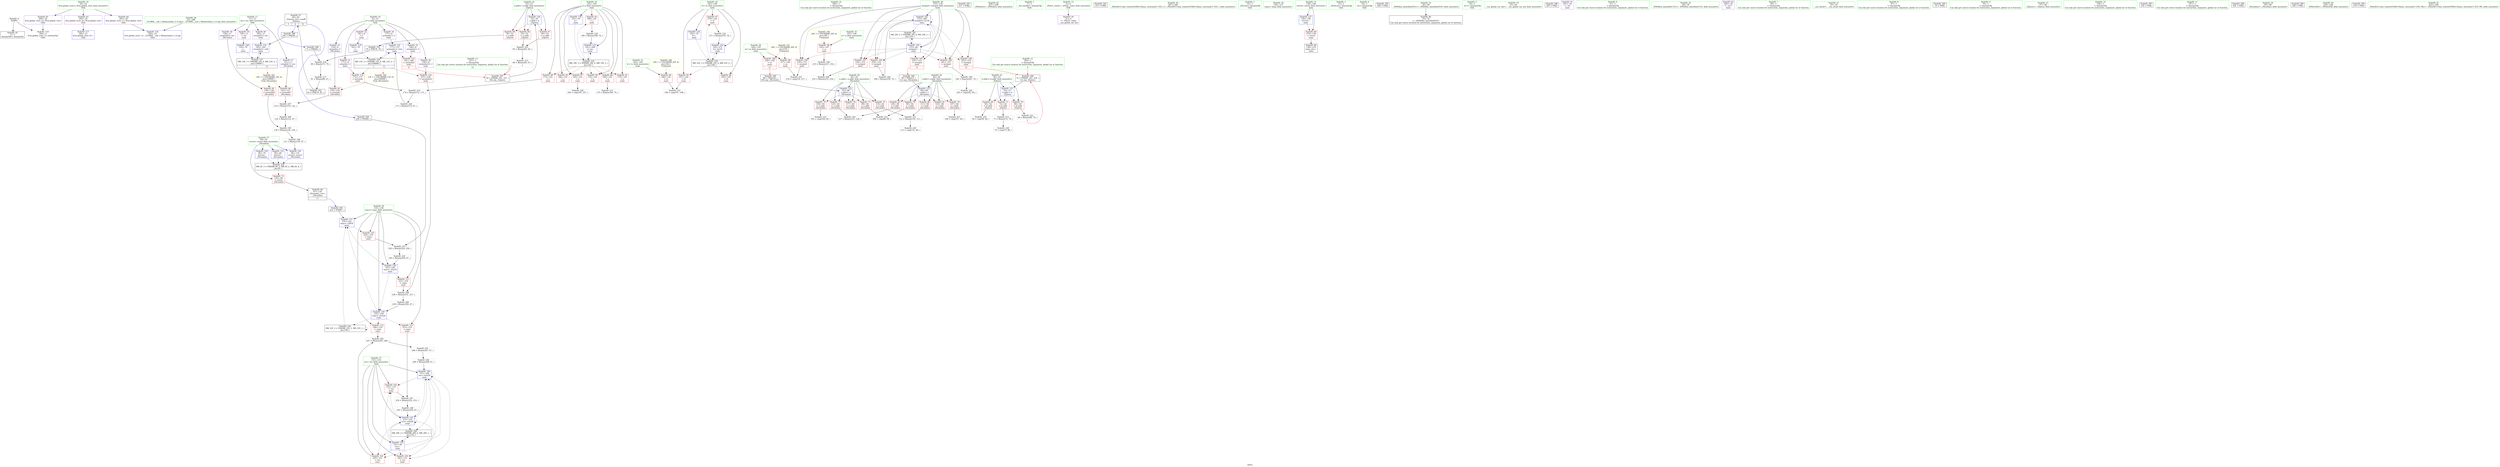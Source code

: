 digraph "SVFG" {
	label="SVFG";

	Node0x55e1f887ba70 [shape=record,color=grey,label="{NodeID: 0\nNullPtr}"];
	Node0x55e1f887ba70 -> Node0x55e1f88984b0[style=solid];
	Node0x55e1f887ba70 -> Node0x55e1f889e230[style=solid];
	Node0x55e1f88b4f80 [shape=record,color=yellow,style=double,label="{NodeID: 263\n14V_1 = ENCHI(MR_14V_0)\npts\{130000 \}\nFun[_Z4combxx]}"];
	Node0x55e1f88b4f80 -> Node0x55e1f889b540[style=dashed];
	Node0x55e1f88b4f80 -> Node0x55e1f889b610[style=dashed];
	Node0x55e1f8898820 [shape=record,color=red,label="{NodeID: 97\n270\<--145\n\<--tt\nmain\n}"];
	Node0x55e1f8898820 -> Node0x55e1f88a5340[style=solid];
	Node0x55e1f8896e00 [shape=record,color=green,label="{NodeID: 14\n266\<--1\n\<--dummyObj\nCan only get source location for instruction, argument, global var or function.}"];
	Node0x55e1f889c970 [shape=record,color=grey,label="{NodeID: 194\n233 = Binary(227, 232, )\n}"];
	Node0x55e1f889c970 -> Node0x55e1f88a4d40[style=solid];
	Node0x55e1f8899380 [shape=record,color=red,label="{NodeID: 111\n231\<--155\n\<--ways\nmain\n}"];
	Node0x55e1f8899380 -> Node0x55e1f88a5040[style=solid];
	Node0x55e1f88976e0 [shape=record,color=green,label="{NodeID: 28\n92\<--93\nn.addr\<--n.addr_field_insensitive\n_Z4combxx\n}"];
	Node0x55e1f88976e0 -> Node0x55e1f889ac50[style=solid];
	Node0x55e1f88976e0 -> Node0x55e1f889ad20[style=solid];
	Node0x55e1f88976e0 -> Node0x55e1f889adf0[style=solid];
	Node0x55e1f88976e0 -> Node0x55e1f889aec0[style=solid];
	Node0x55e1f88976e0 -> Node0x55e1f889af90[style=solid];
	Node0x55e1f88976e0 -> Node0x55e1f889e4d0[style=solid];
	Node0x55e1f88c1390 [shape=record,color=black,label="{NodeID: 291\n211 = PHI()\n}"];
	Node0x55e1f88a5040 [shape=record,color=grey,label="{NodeID: 208\n238 = Binary(231, 237, )\n}"];
	Node0x55e1f88a5040 -> Node0x55e1f88a51c0[style=solid];
	Node0x55e1f889e740 [shape=record,color=blue,label="{NodeID: 125\n90\<--60\nretval\<--\n_Z4combxx\n}"];
	Node0x55e1f889e740 -> Node0x55e1f88af1c0[style=dashed];
	Node0x55e1f8898240 [shape=record,color=green,label="{NodeID: 42\n207\<--208\n_ZNSolsEx\<--_ZNSolsEx_field_insensitive\n}"];
	Node0x55e1f88a6540 [shape=record,color=grey,label="{NodeID: 222\n69 = Binary(68, 70, )\n|{<s0>3}}"];
	Node0x55e1f88a6540:s0 -> Node0x55e1f88c1db0[style=solid,color=red];
	Node0x55e1f889f2a0 [shape=record,color=blue,label="{NodeID: 139\n155\<--239\nways\<--rem24\nmain\n}"];
	Node0x55e1f889f2a0 -> Node0x55e1f8899450[style=dashed];
	Node0x55e1f889f2a0 -> Node0x55e1f8899520[style=dashed];
	Node0x55e1f889f2a0 -> Node0x55e1f889f100[style=dashed];
	Node0x55e1f889f2a0 -> Node0x55e1f88b19c0[style=dashed];
	Node0x55e1f8899df0 [shape=record,color=purple,label="{NodeID: 56\n236\<--8\narrayidx22\<--f\nmain\n}"];
	Node0x55e1f8899df0 -> Node0x55e1f889df60[style=solid];
	Node0x55e1f88afbc0 [shape=record,color=black,label="{NodeID: 236\nMR_12V_3 = PHI(MR_12V_4, MR_12V_2, )\npts\{100000 \}\n|{|<s3>11}}"];
	Node0x55e1f88afbc0 -> Node0x55e1f88995f0[style=dashed];
	Node0x55e1f88afbc0 -> Node0x55e1f889df60[style=dashed];
	Node0x55e1f88afbc0 -> Node0x55e1f889ec20[style=dashed];
	Node0x55e1f88afbc0:s3 -> Node0x55e1f88b4ea0[style=dashed,color=red];
	Node0x55e1f889a9e0 [shape=record,color=red,label="{NodeID: 70\n68\<--54\n\<--b.addr\n_Z2pwxx\n}"];
	Node0x55e1f889a9e0 -> Node0x55e1f88a6540[style=solid];
	Node0x55e1f88b3b80 [shape=record,color=yellow,style=double,label="{NodeID: 250\n24V_1 = ENCHI(MR_24V_0)\npts\{148 \}\nFun[main]}"];
	Node0x55e1f88b3b80 -> Node0x55e1f88988f0[style=dashed];
	Node0x55e1f889b540 [shape=record,color=red,label="{NodeID: 84\n122\<--121\n\<--arrayidx7\n_Z4combxx\n}"];
	Node0x55e1f889b540 -> Node0x55e1f88a4ec0[style=solid];
	Node0x55e1f887b940 [shape=record,color=green,label="{NodeID: 1\n7\<--1\n__dso_handle\<--dummyObj\nGlob }"];
	Node0x55e1f88988f0 [shape=record,color=red,label="{NodeID: 98\n232\<--147\n\<--n\nmain\n}"];
	Node0x55e1f88988f0 -> Node0x55e1f889c970[style=solid];
	Node0x55e1f8896e90 [shape=record,color=green,label="{NodeID: 15\n4\<--6\n_ZStL8__ioinit\<--_ZStL8__ioinit_field_insensitive\nGlob }"];
	Node0x55e1f8896e90 -> Node0x55e1f8899910[style=solid];
	Node0x55e1f889caf0 [shape=record,color=grey,label="{NodeID: 195\n130 = Binary(124, 129, )\n}"];
	Node0x55e1f889caf0 -> Node0x55e1f889cc70[style=solid];
	Node0x55e1f8899450 [shape=record,color=red,label="{NodeID: 112\n246\<--155\n\<--ways\nmain\n}"];
	Node0x55e1f8899450 -> Node0x55e1f88a4bc0[style=solid];
	Node0x55e1f88977b0 [shape=record,color=green,label="{NodeID: 29\n94\<--95\nr.addr\<--r.addr_field_insensitive\n_Z4combxx\n}"];
	Node0x55e1f88977b0 -> Node0x55e1f889b060[style=solid];
	Node0x55e1f88977b0 -> Node0x55e1f889b130[style=solid];
	Node0x55e1f88977b0 -> Node0x55e1f889b200[style=solid];
	Node0x55e1f88977b0 -> Node0x55e1f889b2d0[style=solid];
	Node0x55e1f88977b0 -> Node0x55e1f889b3a0[style=solid];
	Node0x55e1f88977b0 -> Node0x55e1f889e5a0[style=solid];
	Node0x55e1f88c14c0 [shape=record,color=black,label="{NodeID: 292\n212 = PHI()\n}"];
	Node0x55e1f88a51c0 [shape=record,color=grey,label="{NodeID: 209\n239 = Binary(238, 67, )\n}"];
	Node0x55e1f88a51c0 -> Node0x55e1f889f2a0[style=solid];
	Node0x55e1f889e810 [shape=record,color=blue,label="{NodeID: 126\n90\<--131\nretval\<--rem11\n_Z4combxx\n}"];
	Node0x55e1f889e810 -> Node0x55e1f88af1c0[style=dashed];
	Node0x55e1f8898310 [shape=record,color=green,label="{NodeID: 43\n267\<--268\n_ZStlsISt11char_traitsIcEERSt13basic_ostreamIcT_ES5_c\<--_ZStlsISt11char_traitsIcEERSt13basic_ostreamIcT_ES5_c_field_insensitive\n}"];
	Node0x55e1f88a66c0 [shape=record,color=grey,label="{NodeID: 223\n65 = Binary(63, 64, )\n}"];
	Node0x55e1f88a66c0 -> Node0x55e1f88a57c0[style=solid];
	Node0x55e1f889f370 [shape=record,color=blue,label="{NodeID: 140\n151\<--249\nres\<--rem26\nmain\n}"];
	Node0x55e1f889f370 -> Node0x55e1f8898b60[style=dashed];
	Node0x55e1f889f370 -> Node0x55e1f8898c30[style=dashed];
	Node0x55e1f889f370 -> Node0x55e1f8898d00[style=dashed];
	Node0x55e1f889f370 -> Node0x55e1f889f370[style=dashed];
	Node0x55e1f889f370 -> Node0x55e1f889f440[style=dashed];
	Node0x55e1f889f370 -> Node0x55e1f88b0fc0[style=dashed];
	Node0x55e1f8899ec0 [shape=record,color=purple,label="{NodeID: 57\n121\<--11\narrayidx7\<--inv\n_Z4combxx\n}"];
	Node0x55e1f8899ec0 -> Node0x55e1f889b540[style=solid];
	Node0x55e1f88b00c0 [shape=record,color=black,label="{NodeID: 237\nMR_14V_3 = PHI(MR_14V_4, MR_14V_2, )\npts\{130000 \}\n|{|<s1>11}}"];
	Node0x55e1f88b00c0 -> Node0x55e1f889ecf0[style=dashed];
	Node0x55e1f88b00c0:s1 -> Node0x55e1f88b4f80[style=dashed,color=red];
	Node0x55e1f889aab0 [shape=record,color=red,label="{NodeID: 71\n72\<--54\n\<--b.addr\n_Z2pwxx\n}"];
	Node0x55e1f889aab0 -> Node0x55e1f88a5640[style=solid];
	Node0x55e1f88b3c60 [shape=record,color=yellow,style=double,label="{NodeID: 251\n26V_1 = ENCHI(MR_26V_0)\npts\{150 \}\nFun[main]}"];
	Node0x55e1f88b3c60 -> Node0x55e1f88989c0[style=dashed];
	Node0x55e1f88b3c60 -> Node0x55e1f8898a90[style=dashed];
	Node0x55e1f889b610 [shape=record,color=red,label="{NodeID: 85\n129\<--128\n\<--arrayidx9\n_Z4combxx\n}"];
	Node0x55e1f889b610 -> Node0x55e1f889caf0[style=solid];
	Node0x55e1f887be20 [shape=record,color=green,label="{NodeID: 2\n14\<--1\n_ZSt3cin\<--dummyObj\nGlob }"];
	Node0x55e1f88989c0 [shape=record,color=red,label="{NodeID: 99\n217\<--149\n\<--m\nmain\n}"];
	Node0x55e1f88989c0 -> Node0x55e1f88a69c0[style=solid];
	Node0x55e1f8896f20 [shape=record,color=green,label="{NodeID: 16\n8\<--10\nf\<--f_field_insensitive\nGlob }"];
	Node0x55e1f8896f20 -> Node0x55e1f88999e0[style=solid];
	Node0x55e1f8896f20 -> Node0x55e1f8899ab0[style=solid];
	Node0x55e1f8896f20 -> Node0x55e1f8899b80[style=solid];
	Node0x55e1f8896f20 -> Node0x55e1f8899c50[style=solid];
	Node0x55e1f8896f20 -> Node0x55e1f8899d20[style=solid];
	Node0x55e1f8896f20 -> Node0x55e1f8899df0[style=solid];
	Node0x55e1f889cc70 [shape=record,color=grey,label="{NodeID: 196\n131 = Binary(130, 67, )\n}"];
	Node0x55e1f889cc70 -> Node0x55e1f889e810[style=solid];
	Node0x55e1f8899520 [shape=record,color=red,label="{NodeID: 113\n253\<--155\n\<--ways\nmain\n}"];
	Node0x55e1f8899520 -> Node0x55e1f889cdf0[style=solid];
	Node0x55e1f8897880 [shape=record,color=green,label="{NodeID: 30\n136\<--137\nmain\<--main_field_insensitive\n}"];
	Node0x55e1f88c1590 [shape=record,color=black,label="{NodeID: 293\n222 = PHI(87, )\n}"];
	Node0x55e1f88c1590 -> Node0x55e1f889f100[style=solid];
	Node0x55e1f88a5340 [shape=record,color=grey,label="{NodeID: 210\n271 = Binary(270, 70, )\n}"];
	Node0x55e1f88a5340 -> Node0x55e1f889f5e0[style=solid];
	Node0x55e1f889e8e0 [shape=record,color=blue,label="{NodeID: 127\n139\<--158\nretval\<--\nmain\n}"];
	Node0x55e1f889e8e0 -> Node0x55e1f889b6e0[style=dashed];
	Node0x55e1f88983e0 [shape=record,color=green,label="{NodeID: 44\n22\<--288\n_GLOBAL__sub_I_Mahmoudian_2_0.cpp\<--_GLOBAL__sub_I_Mahmoudian_2_0.cpp_field_insensitive\n}"];
	Node0x55e1f88983e0 -> Node0x55e1f889e130[style=solid];
	Node0x55e1f88a6840 [shape=record,color=grey,label="{NodeID: 224\n243 = cmp(242, 60, )\n}"];
	Node0x55e1f889f440 [shape=record,color=blue,label="{NodeID: 141\n151\<--255\nres\<--rem28\nmain\n}"];
	Node0x55e1f889f440 -> Node0x55e1f8898b60[style=dashed];
	Node0x55e1f889f440 -> Node0x55e1f8898c30[style=dashed];
	Node0x55e1f889f440 -> Node0x55e1f8898d00[style=dashed];
	Node0x55e1f889f440 -> Node0x55e1f889f370[style=dashed];
	Node0x55e1f889f440 -> Node0x55e1f889f440[style=dashed];
	Node0x55e1f889f440 -> Node0x55e1f88b0fc0[style=dashed];
	Node0x55e1f8899f90 [shape=record,color=purple,label="{NodeID: 58\n128\<--11\narrayidx9\<--inv\n_Z4combxx\n}"];
	Node0x55e1f8899f90 -> Node0x55e1f889b610[style=solid];
	Node0x55e1f889ab80 [shape=record,color=red,label="{NodeID: 72\n134\<--90\n\<--retval\n_Z4combxx\n}"];
	Node0x55e1f889ab80 -> Node0x55e1f8899770[style=solid];
	Node0x55e1f889b6e0 [shape=record,color=red,label="{NodeID: 86\n274\<--139\n\<--retval\nmain\n}"];
	Node0x55e1f889b6e0 -> Node0x55e1f8899840[style=solid];
	Node0x55e1f888e430 [shape=record,color=green,label="{NodeID: 3\n15\<--1\n_ZSt4cout\<--dummyObj\nGlob }"];
	Node0x55e1f8898a90 [shape=record,color=red,label="{NodeID: 100\n220\<--149\n\<--m\nmain\n|{<s0>11}}"];
	Node0x55e1f8898a90:s0 -> Node0x55e1f88c2070[style=solid,color=red];
	Node0x55e1f8896fb0 [shape=record,color=green,label="{NodeID: 17\n11\<--13\ninv\<--inv_field_insensitive\nGlob }"];
	Node0x55e1f8896fb0 -> Node0x55e1f8899ec0[style=solid];
	Node0x55e1f8896fb0 -> Node0x55e1f8899f90[style=solid];
	Node0x55e1f8896fb0 -> Node0x55e1f889a060[style=solid];
	Node0x55e1f8896fb0 -> Node0x55e1f889a130[style=solid];
	Node0x55e1f889cdf0 [shape=record,color=grey,label="{NodeID: 197\n254 = Binary(252, 253, )\n}"];
	Node0x55e1f889cdf0 -> Node0x55e1f88a4140[style=solid];
	Node0x55e1f88995f0 [shape=record,color=red,label="{NodeID: 114\n172\<--171\n\<--arrayidx\nmain\n}"];
	Node0x55e1f88995f0 -> Node0x55e1f88a60c0[style=solid];
	Node0x55e1f8897950 [shape=record,color=green,label="{NodeID: 31\n139\<--140\nretval\<--retval_field_insensitive\nmain\n}"];
	Node0x55e1f8897950 -> Node0x55e1f889b6e0[style=solid];
	Node0x55e1f8897950 -> Node0x55e1f889e8e0[style=solid];
	Node0x55e1f88c1790 [shape=record,color=black,label="{NodeID: 294\n226 = PHI(49, )\n}"];
	Node0x55e1f88c1790 -> Node0x55e1f88a5ac0[style=solid];
	Node0x55e1f88a54c0 [shape=record,color=grey,label="{NodeID: 211\n170 = Binary(169, 70, )\n}"];
	Node0x55e1f889e9b0 [shape=record,color=blue,label="{NodeID: 128\n159\<--70\n\<--\nmain\n}"];
	Node0x55e1f889e9b0 -> Node0x55e1f88b00c0[style=dashed];
	Node0x55e1f88984b0 [shape=record,color=black,label="{NodeID: 45\n2\<--3\ndummyVal\<--dummyVal\n}"];
	Node0x55e1f88a69c0 [shape=record,color=grey,label="{NodeID: 225\n218 = cmp(216, 217, )\n}"];
	Node0x55e1f889f510 [shape=record,color=blue,label="{NodeID: 142\n153\<--260\nmerged\<--inc30\nmain\n}"];
	Node0x55e1f889f510 -> Node0x55e1f8898dd0[style=dashed];
	Node0x55e1f889f510 -> Node0x55e1f8898ea0[style=dashed];
	Node0x55e1f889f510 -> Node0x55e1f8898f70[style=dashed];
	Node0x55e1f889f510 -> Node0x55e1f8899040[style=dashed];
	Node0x55e1f889f510 -> Node0x55e1f8899110[style=dashed];
	Node0x55e1f889f510 -> Node0x55e1f88991e0[style=dashed];
	Node0x55e1f889f510 -> Node0x55e1f889f510[style=dashed];
	Node0x55e1f889f510 -> Node0x55e1f88b14c0[style=dashed];
	Node0x55e1f889a060 [shape=record,color=purple,label="{NodeID: 59\n159\<--11\n\<--inv\nmain\n}"];
	Node0x55e1f889a060 -> Node0x55e1f889e9b0[style=solid];
	Node0x55e1f88b0ac0 [shape=record,color=black,label="{NodeID: 239\nMR_22V_3 = PHI(MR_22V_4, MR_22V_2, )\npts\{146 \}\n}"];
	Node0x55e1f88b0ac0 -> Node0x55e1f889be30[style=dashed];
	Node0x55e1f88b0ac0 -> Node0x55e1f8898750[style=dashed];
	Node0x55e1f88b0ac0 -> Node0x55e1f8898820[style=dashed];
	Node0x55e1f88b0ac0 -> Node0x55e1f889f5e0[style=dashed];
	Node0x55e1f889ac50 [shape=record,color=red,label="{NodeID: 73\n98\<--92\n\<--n.addr\n_Z4combxx\n}"];
	Node0x55e1f889ac50 -> Node0x55e1f88a7440[style=solid];
	Node0x55e1f889b7b0 [shape=record,color=red,label="{NodeID: 87\n165\<--141\n\<--j\nmain\n}"];
	Node0x55e1f889b7b0 -> Node0x55e1f88a6b40[style=solid];
	Node0x55e1f888e4c0 [shape=record,color=green,label="{NodeID: 4\n16\<--1\n.str\<--dummyObj\nGlob }"];
	Node0x55e1f8898b60 [shape=record,color=red,label="{NodeID: 101\n245\<--151\n\<--res\nmain\n}"];
	Node0x55e1f8898b60 -> Node0x55e1f88a4bc0[style=solid];
	Node0x55e1f8897040 [shape=record,color=green,label="{NodeID: 18\n20\<--24\nllvm.global_ctors\<--llvm.global_ctors_field_insensitive\nGlob }"];
	Node0x55e1f8897040 -> Node0x55e1f889a3a0[style=solid];
	Node0x55e1f8897040 -> Node0x55e1f889a4a0[style=solid];
	Node0x55e1f8897040 -> Node0x55e1f889a5a0[style=solid];
	Node0x55e1f88a4140 [shape=record,color=grey,label="{NodeID: 198\n255 = Binary(254, 67, )\n}"];
	Node0x55e1f88a4140 -> Node0x55e1f889f440[style=solid];
	Node0x55e1f88996c0 [shape=record,color=red,label="{NodeID: 115\n181\<--180\n\<--arrayidx2\nmain\n|{<s0>4}}"];
	Node0x55e1f88996c0:s0 -> Node0x55e1f88c1a70[style=solid,color=red];
	Node0x55e1f8897a20 [shape=record,color=green,label="{NodeID: 32\n141\<--142\nj\<--j_field_insensitive\nmain\n}"];
	Node0x55e1f8897a20 -> Node0x55e1f889b7b0[style=solid];
	Node0x55e1f8897a20 -> Node0x55e1f889b880[style=solid];
	Node0x55e1f8897a20 -> Node0x55e1f889b950[style=solid];
	Node0x55e1f8897a20 -> Node0x55e1f889ba20[style=solid];
	Node0x55e1f8897a20 -> Node0x55e1f889baf0[style=solid];
	Node0x55e1f8897a20 -> Node0x55e1f889bbc0[style=solid];
	Node0x55e1f8897a20 -> Node0x55e1f889bc90[style=solid];
	Node0x55e1f8897a20 -> Node0x55e1f889eb50[style=solid];
	Node0x55e1f8897a20 -> Node0x55e1f889edc0[style=solid];
	Node0x55e1f88c18d0 [shape=record,color=black,label="{NodeID: 295\n264 = PHI()\n}"];
	Node0x55e1f88a5640 [shape=record,color=grey,label="{NodeID: 212\n73 = Binary(72, 70, )\n}"];
	Node0x55e1f88a5640 -> Node0x55e1f88a6e40[style=solid];
	Node0x55e1f889ea80 [shape=record,color=blue,label="{NodeID: 129\n161\<--70\n\<--\nmain\n}"];
	Node0x55e1f889ea80 -> Node0x55e1f88afbc0[style=dashed];
	Node0x55e1f8898580 [shape=record,color=black,label="{NodeID: 46\n33\<--34\n\<--_ZNSt8ios_base4InitD1Ev\nCan only get source location for instruction, argument, global var or function.}"];
	Node0x55e1f88a6b40 [shape=record,color=grey,label="{NodeID: 226\n166 = cmp(165, 167, )\n}"];
	Node0x55e1f889f5e0 [shape=record,color=blue,label="{NodeID: 143\n145\<--271\ntt\<--inc35\nmain\n}"];
	Node0x55e1f889f5e0 -> Node0x55e1f88b0ac0[style=dashed];
	Node0x55e1f889a130 [shape=record,color=purple,label="{NodeID: 60\n185\<--11\narrayidx3\<--inv\nmain\n}"];
	Node0x55e1f889a130 -> Node0x55e1f889ecf0[style=solid];
	Node0x55e1f88b0fc0 [shape=record,color=black,label="{NodeID: 240\nMR_28V_2 = PHI(MR_28V_4, MR_28V_1, )\npts\{152 \}\n}"];
	Node0x55e1f88b0fc0 -> Node0x55e1f889ef60[style=dashed];
	Node0x55e1f889ad20 [shape=record,color=red,label="{NodeID: 74\n104\<--92\n\<--n.addr\n_Z4combxx\n}"];
	Node0x55e1f889ad20 -> Node0x55e1f88a75c0[style=solid];
	Node0x55e1f889b880 [shape=record,color=red,label="{NodeID: 88\n169\<--141\n\<--j\nmain\n}"];
	Node0x55e1f889b880 -> Node0x55e1f88a54c0[style=solid];
	Node0x55e1f8896130 [shape=record,color=green,label="{NodeID: 5\n18\<--1\n.str.1\<--dummyObj\nGlob }"];
	Node0x55e1f8898c30 [shape=record,color=red,label="{NodeID: 102\n252\<--151\n\<--res\nmain\n}"];
	Node0x55e1f8898c30 -> Node0x55e1f889cdf0[style=solid];
	Node0x55e1f88970d0 [shape=record,color=green,label="{NodeID: 19\n25\<--26\n__cxx_global_var_init\<--__cxx_global_var_init_field_insensitive\n}"];
	Node0x55e1f88a42c0 [shape=record,color=grey,label="{NodeID: 199\n242 = Binary(241, 70, )\n}"];
	Node0x55e1f88a42c0 -> Node0x55e1f88a6840[style=solid];
	Node0x55e1f889df60 [shape=record,color=red,label="{NodeID: 116\n237\<--236\n\<--arrayidx22\nmain\n}"];
	Node0x55e1f889df60 -> Node0x55e1f88a5040[style=solid];
	Node0x55e1f8897af0 [shape=record,color=green,label="{NodeID: 33\n143\<--144\ntc\<--tc_field_insensitive\nmain\n}"];
	Node0x55e1f8897af0 -> Node0x55e1f889bd60[style=solid];
	Node0x55e1f88c19a0 [shape=record,color=black,label="{NodeID: 296\n265 = PHI()\n}"];
	Node0x55e1f88a57c0 [shape=record,color=grey,label="{NodeID: 213\n66 = Binary(65, 67, )\n|{<s0>3}}"];
	Node0x55e1f88a57c0:s0 -> Node0x55e1f88c1a70[style=solid,color=red];
	Node0x55e1f889eb50 [shape=record,color=blue,label="{NodeID: 130\n141\<--70\nj\<--\nmain\n}"];
	Node0x55e1f889eb50 -> Node0x55e1f88af6c0[style=dashed];
	Node0x55e1f8898680 [shape=record,color=black,label="{NodeID: 47\n49\<--83\n_Z2pwxx_ret\<--cond6\n_Z2pwxx\n|{<s0>3|<s1>4|<s2>12}}"];
	Node0x55e1f8898680:s0 -> Node0x55e1f88c0c60[style=solid,color=blue];
	Node0x55e1f8898680:s1 -> Node0x55e1f88c0f20[style=solid,color=blue];
	Node0x55e1f8898680:s2 -> Node0x55e1f88c1790[style=solid,color=blue];
	Node0x55e1f88a6cc0 [shape=record,color=grey,label="{NodeID: 227\n108 = cmp(107, 60, )\n}"];
	Node0x55e1f889a200 [shape=record,color=purple,label="{NodeID: 61\n201\<--16\n\<--.str\nmain\n}"];
	Node0x55e1f88b14c0 [shape=record,color=black,label="{NodeID: 241\nMR_30V_2 = PHI(MR_30V_4, MR_30V_1, )\npts\{154 \}\n}"];
	Node0x55e1f88b14c0 -> Node0x55e1f889f030[style=dashed];
	Node0x55e1f889adf0 [shape=record,color=red,label="{NodeID: 75\n110\<--92\n\<--n.addr\n_Z4combxx\n}"];
	Node0x55e1f889adf0 -> Node0x55e1f88a63c0[style=solid];
	Node0x55e1f889b950 [shape=record,color=red,label="{NodeID: 89\n173\<--141\n\<--j\nmain\n}"];
	Node0x55e1f889b950 -> Node0x55e1f88a60c0[style=solid];
	Node0x55e1f88961c0 [shape=record,color=green,label="{NodeID: 6\n21\<--1\n\<--dummyObj\nCan only get source location for instruction, argument, global var or function.}"];
	Node0x55e1f8898d00 [shape=record,color=red,label="{NodeID: 103\n263\<--151\n\<--res\nmain\n}"];
	Node0x55e1f8897160 [shape=record,color=green,label="{NodeID: 20\n29\<--30\n_ZNSt8ios_base4InitC1Ev\<--_ZNSt8ios_base4InitC1Ev_field_insensitive\n}"];
	Node0x55e1f88a4440 [shape=record,color=grey,label="{NodeID: 200\n124 = Binary(123, 67, )\n}"];
	Node0x55e1f88a4440 -> Node0x55e1f889caf0[style=solid];
	Node0x55e1f889e030 [shape=record,color=blue,label="{NodeID: 117\n292\<--21\nllvm.global_ctors_0\<--\nGlob }"];
	Node0x55e1f8897bc0 [shape=record,color=green,label="{NodeID: 34\n145\<--146\ntt\<--tt_field_insensitive\nmain\n}"];
	Node0x55e1f8897bc0 -> Node0x55e1f889be30[style=solid];
	Node0x55e1f8897bc0 -> Node0x55e1f8898750[style=solid];
	Node0x55e1f8897bc0 -> Node0x55e1f8898820[style=solid];
	Node0x55e1f8897bc0 -> Node0x55e1f889ee90[style=solid];
	Node0x55e1f8897bc0 -> Node0x55e1f889f5e0[style=solid];
	Node0x55e1f88c1a70 [shape=record,color=black,label="{NodeID: 297\n50 = PHI(66, 181, 227, )\n0th arg _Z2pwxx }"];
	Node0x55e1f88c1a70 -> Node0x55e1f889e330[style=solid];
	Node0x55e1f88a5940 [shape=record,color=grey,label="{NodeID: 214\n80 = Binary(71, 79, )\n}"];
	Node0x55e1f88a5940 -> Node0x55e1f88a5dc0[style=solid];
	Node0x55e1f889ec20 [shape=record,color=blue,label="{NodeID: 131\n177\<--175\narrayidx1\<--rem\nmain\n}"];
	Node0x55e1f889ec20 -> Node0x55e1f88996c0[style=dashed];
	Node0x55e1f889ec20 -> Node0x55e1f88afbc0[style=dashed];
	Node0x55e1f8899770 [shape=record,color=black,label="{NodeID: 48\n87\<--134\n_Z4combxx_ret\<--\n_Z4combxx\n|{<s0>11}}"];
	Node0x55e1f8899770:s0 -> Node0x55e1f88c1590[style=solid,color=blue];
	Node0x55e1f88a6e40 [shape=record,color=grey,label="{NodeID: 228\n74 = cmp(73, 60, )\n}"];
	Node0x55e1f889a2d0 [shape=record,color=purple,label="{NodeID: 62\n209\<--18\n\<--.str.1\nmain\n}"];
	Node0x55e1f88b19c0 [shape=record,color=black,label="{NodeID: 242\nMR_32V_2 = PHI(MR_32V_3, MR_32V_1, )\npts\{156 \}\n}"];
	Node0x55e1f88b19c0 -> Node0x55e1f889f100[style=dashed];
	Node0x55e1f88b19c0 -> Node0x55e1f88b19c0[style=dashed];
	Node0x55e1f889aec0 [shape=record,color=red,label="{NodeID: 76\n117\<--92\n\<--n.addr\n_Z4combxx\n}"];
	Node0x55e1f889ba20 [shape=record,color=red,label="{NodeID: 90\n176\<--141\n\<--j\nmain\n}"];
	Node0x55e1f8896250 [shape=record,color=green,label="{NodeID: 7\n60\<--1\n\<--dummyObj\nCan only get source location for instruction, argument, global var or function.}"];
	Node0x55e1f8898dd0 [shape=record,color=red,label="{NodeID: 104\n216\<--153\n\<--merged\nmain\n}"];
	Node0x55e1f8898dd0 -> Node0x55e1f88a69c0[style=solid];
	Node0x55e1f88971f0 [shape=record,color=green,label="{NodeID: 21\n35\<--36\n__cxa_atexit\<--__cxa_atexit_field_insensitive\n}"];
	Node0x55e1f88c0c60 [shape=record,color=black,label="{NodeID: 284\n71 = PHI(49, )\n}"];
	Node0x55e1f88c0c60 -> Node0x55e1f88a5940[style=solid];
	Node0x55e1f88a45c0 [shape=record,color=grey,label="{NodeID: 201\n248 = Binary(247, 67, )\n}"];
	Node0x55e1f88a45c0 -> Node0x55e1f88a4740[style=solid];
	Node0x55e1f889e130 [shape=record,color=blue,label="{NodeID: 118\n293\<--22\nllvm.global_ctors_1\<--_GLOBAL__sub_I_Mahmoudian_2_0.cpp\nGlob }"];
	Node0x55e1f8897c90 [shape=record,color=green,label="{NodeID: 35\n147\<--148\nn\<--n_field_insensitive\nmain\n}"];
	Node0x55e1f8897c90 -> Node0x55e1f88988f0[style=solid];
	Node0x55e1f88c1db0 [shape=record,color=black,label="{NodeID: 298\n51 = PHI(69, 183, 225, )\n1st arg _Z2pwxx }"];
	Node0x55e1f88c1db0 -> Node0x55e1f889e400[style=solid];
	Node0x55e1f88a5ac0 [shape=record,color=grey,label="{NodeID: 215\n228 = Binary(224, 226, )\n}"];
	Node0x55e1f88a5ac0 -> Node0x55e1f88a5c40[style=solid];
	Node0x55e1f889ecf0 [shape=record,color=blue,label="{NodeID: 132\n185\<--182\narrayidx3\<--call\nmain\n}"];
	Node0x55e1f889ecf0 -> Node0x55e1f88b00c0[style=dashed];
	Node0x55e1f8899840 [shape=record,color=black,label="{NodeID: 49\n138\<--274\nmain_ret\<--\nmain\n}"];
	Node0x55e1f88a6fc0 [shape=record,color=grey,label="{NodeID: 229\n113 = cmp(112, 60, )\n}"];
	Node0x55e1f889a3a0 [shape=record,color=purple,label="{NodeID: 63\n292\<--20\nllvm.global_ctors_0\<--llvm.global_ctors\nGlob }"];
	Node0x55e1f889a3a0 -> Node0x55e1f889e030[style=solid];
	Node0x55e1f889af90 [shape=record,color=red,label="{NodeID: 77\n125\<--92\n\<--n.addr\n_Z4combxx\n}"];
	Node0x55e1f889af90 -> Node0x55e1f88a48c0[style=solid];
	Node0x55e1f889baf0 [shape=record,color=red,label="{NodeID: 91\n179\<--141\n\<--j\nmain\n}"];
	Node0x55e1f8896aa0 [shape=record,color=green,label="{NodeID: 8\n67\<--1\n\<--dummyObj\nCan only get source location for instruction, argument, global var or function.}"];
	Node0x55e1f8898ea0 [shape=record,color=red,label="{NodeID: 105\n221\<--153\n\<--merged\nmain\n|{<s0>11}}"];
	Node0x55e1f8898ea0:s0 -> Node0x55e1f88c2180[style=solid,color=red];
	Node0x55e1f8897280 [shape=record,color=green,label="{NodeID: 22\n34\<--40\n_ZNSt8ios_base4InitD1Ev\<--_ZNSt8ios_base4InitD1Ev_field_insensitive\n}"];
	Node0x55e1f8897280 -> Node0x55e1f8898580[style=solid];
	Node0x55e1f88c0e50 [shape=record,color=black,label="{NodeID: 285\n32 = PHI()\n}"];
	Node0x55e1f88a4740 [shape=record,color=grey,label="{NodeID: 202\n249 = Binary(248, 67, )\n}"];
	Node0x55e1f88a4740 -> Node0x55e1f889f370[style=solid];
	Node0x55e1f889e230 [shape=record,color=blue, style = dotted,label="{NodeID: 119\n294\<--3\nllvm.global_ctors_2\<--dummyVal\nGlob }"];
	Node0x55e1f8897d60 [shape=record,color=green,label="{NodeID: 36\n149\<--150\nm\<--m_field_insensitive\nmain\n}"];
	Node0x55e1f8897d60 -> Node0x55e1f88989c0[style=solid];
	Node0x55e1f8897d60 -> Node0x55e1f8898a90[style=solid];
	Node0x55e1f88c2070 [shape=record,color=black,label="{NodeID: 299\n88 = PHI(220, )\n0th arg _Z4combxx }"];
	Node0x55e1f88c2070 -> Node0x55e1f889e4d0[style=solid];
	Node0x55e1f88a5c40 [shape=record,color=grey,label="{NodeID: 216\n229 = Binary(228, 67, )\n}"];
	Node0x55e1f88a5c40 -> Node0x55e1f889f1d0[style=solid];
	Node0x55e1f889edc0 [shape=record,color=blue,label="{NodeID: 133\n141\<--189\nj\<--inc\nmain\n}"];
	Node0x55e1f889edc0 -> Node0x55e1f88af6c0[style=dashed];
	Node0x55e1f8899910 [shape=record,color=purple,label="{NodeID: 50\n31\<--4\n\<--_ZStL8__ioinit\n__cxx_global_var_init\n}"];
	Node0x55e1f88a7140 [shape=record,color=grey,label="{NodeID: 230\n59 = cmp(58, 60, )\n}"];
	Node0x55e1f889a4a0 [shape=record,color=purple,label="{NodeID: 64\n293\<--20\nllvm.global_ctors_1\<--llvm.global_ctors\nGlob }"];
	Node0x55e1f889a4a0 -> Node0x55e1f889e130[style=solid];
	Node0x55e1f889b060 [shape=record,color=red,label="{NodeID: 78\n99\<--94\n\<--r.addr\n_Z4combxx\n}"];
	Node0x55e1f889b060 -> Node0x55e1f88a7440[style=solid];
	Node0x55e1f889bbc0 [shape=record,color=red,label="{NodeID: 92\n184\<--141\n\<--j\nmain\n}"];
	Node0x55e1f8896b30 [shape=record,color=green,label="{NodeID: 9\n70\<--1\n\<--dummyObj\nCan only get source location for instruction, argument, global var or function.}"];
	Node0x55e1f8898f70 [shape=record,color=red,label="{NodeID: 106\n225\<--153\n\<--merged\nmain\n|{<s0>12}}"];
	Node0x55e1f8898f70:s0 -> Node0x55e1f88c1db0[style=solid,color=red];
	Node0x55e1f8897310 [shape=record,color=green,label="{NodeID: 23\n47\<--48\n_Z2pwxx\<--_Z2pwxx_field_insensitive\n}"];
	Node0x55e1f88c0f20 [shape=record,color=black,label="{NodeID: 286\n182 = PHI(49, )\n}"];
	Node0x55e1f88c0f20 -> Node0x55e1f889ecf0[style=solid];
	Node0x55e1f88a48c0 [shape=record,color=grey,label="{NodeID: 203\n127 = Binary(125, 126, )\n}"];
	Node0x55e1f889e330 [shape=record,color=blue,label="{NodeID: 120\n52\<--50\na.addr\<--a\n_Z2pwxx\n}"];
	Node0x55e1f889e330 -> Node0x55e1f889a6a0[style=dashed];
	Node0x55e1f889e330 -> Node0x55e1f889a770[style=dashed];
	Node0x55e1f889e330 -> Node0x55e1f889a840[style=dashed];
	Node0x55e1f8897e30 [shape=record,color=green,label="{NodeID: 37\n151\<--152\nres\<--res_field_insensitive\nmain\n}"];
	Node0x55e1f8897e30 -> Node0x55e1f8898b60[style=solid];
	Node0x55e1f8897e30 -> Node0x55e1f8898c30[style=solid];
	Node0x55e1f8897e30 -> Node0x55e1f8898d00[style=solid];
	Node0x55e1f8897e30 -> Node0x55e1f889ef60[style=solid];
	Node0x55e1f8897e30 -> Node0x55e1f889f370[style=solid];
	Node0x55e1f8897e30 -> Node0x55e1f889f440[style=solid];
	Node0x55e1f88c2180 [shape=record,color=black,label="{NodeID: 300\n89 = PHI(221, )\n1st arg _Z4combxx }"];
	Node0x55e1f88c2180 -> Node0x55e1f889e5a0[style=solid];
	Node0x55e1f88a5dc0 [shape=record,color=grey,label="{NodeID: 217\n81 = Binary(80, 67, )\n}"];
	Node0x55e1f88a5dc0 -> Node0x55e1f8603480[style=solid];
	Node0x55e1f889ee90 [shape=record,color=blue,label="{NodeID: 134\n145\<--70\ntt\<--\nmain\n}"];
	Node0x55e1f889ee90 -> Node0x55e1f88b0ac0[style=dashed];
	Node0x55e1f88999e0 [shape=record,color=purple,label="{NodeID: 51\n118\<--8\narrayidx\<--f\n_Z4combxx\n}"];
	Node0x55e1f88999e0 -> Node0x55e1f889b470[style=solid];
	Node0x55e1f88a72c0 [shape=record,color=grey,label="{NodeID: 231\n199 = cmp(197, 198, )\n}"];
	Node0x55e1f889a5a0 [shape=record,color=purple,label="{NodeID: 65\n294\<--20\nllvm.global_ctors_2\<--llvm.global_ctors\nGlob }"];
	Node0x55e1f889a5a0 -> Node0x55e1f889e230[style=solid];
	Node0x55e1f889b130 [shape=record,color=red,label="{NodeID: 79\n107\<--94\n\<--r.addr\n_Z4combxx\n}"];
	Node0x55e1f889b130 -> Node0x55e1f88a6cc0[style=solid];
	Node0x55e1f889bc90 [shape=record,color=red,label="{NodeID: 93\n188\<--141\n\<--j\nmain\n}"];
	Node0x55e1f889bc90 -> Node0x55e1f88a5f40[style=solid];
	Node0x55e1f8896bc0 [shape=record,color=green,label="{NodeID: 10\n158\<--1\n\<--dummyObj\nCan only get source location for instruction, argument, global var or function.}"];
	Node0x55e1f8899040 [shape=record,color=red,label="{NodeID: 107\n234\<--153\n\<--merged\nmain\n}"];
	Node0x55e1f8899040 -> Node0x55e1f88a4d40[style=solid];
	Node0x55e1f88973a0 [shape=record,color=green,label="{NodeID: 24\n52\<--53\na.addr\<--a.addr_field_insensitive\n_Z2pwxx\n}"];
	Node0x55e1f88973a0 -> Node0x55e1f889a6a0[style=solid];
	Node0x55e1f88973a0 -> Node0x55e1f889a770[style=solid];
	Node0x55e1f88973a0 -> Node0x55e1f889a840[style=solid];
	Node0x55e1f88973a0 -> Node0x55e1f889e330[style=solid];
	Node0x55e1f88c1050 [shape=record,color=black,label="{NodeID: 287\n192 = PHI()\n}"];
	Node0x55e1f88a4a40 [shape=record,color=grey,label="{NodeID: 204\n260 = Binary(259, 70, )\n}"];
	Node0x55e1f88a4a40 -> Node0x55e1f889f510[style=solid];
	Node0x55e1f889e400 [shape=record,color=blue,label="{NodeID: 121\n54\<--51\nb.addr\<--b\n_Z2pwxx\n}"];
	Node0x55e1f889e400 -> Node0x55e1f889a910[style=dashed];
	Node0x55e1f889e400 -> Node0x55e1f889a9e0[style=dashed];
	Node0x55e1f889e400 -> Node0x55e1f889aab0[style=dashed];
	Node0x55e1f8897f00 [shape=record,color=green,label="{NodeID: 38\n153\<--154\nmerged\<--merged_field_insensitive\nmain\n}"];
	Node0x55e1f8897f00 -> Node0x55e1f8898dd0[style=solid];
	Node0x55e1f8897f00 -> Node0x55e1f8898ea0[style=solid];
	Node0x55e1f8897f00 -> Node0x55e1f8898f70[style=solid];
	Node0x55e1f8897f00 -> Node0x55e1f8899040[style=solid];
	Node0x55e1f8897f00 -> Node0x55e1f8899110[style=solid];
	Node0x55e1f8897f00 -> Node0x55e1f88991e0[style=solid];
	Node0x55e1f8897f00 -> Node0x55e1f889f030[style=solid];
	Node0x55e1f8897f00 -> Node0x55e1f889f510[style=solid];
	Node0x55e1f88a5f40 [shape=record,color=grey,label="{NodeID: 218\n189 = Binary(188, 70, )\n}"];
	Node0x55e1f88a5f40 -> Node0x55e1f889edc0[style=solid];
	Node0x55e1f889ef60 [shape=record,color=blue,label="{NodeID: 135\n151\<--60\nres\<--\nmain\n}"];
	Node0x55e1f889ef60 -> Node0x55e1f8898b60[style=dashed];
	Node0x55e1f889ef60 -> Node0x55e1f8898c30[style=dashed];
	Node0x55e1f889ef60 -> Node0x55e1f8898d00[style=dashed];
	Node0x55e1f889ef60 -> Node0x55e1f889f370[style=dashed];
	Node0x55e1f889ef60 -> Node0x55e1f889f440[style=dashed];
	Node0x55e1f889ef60 -> Node0x55e1f88b0fc0[style=dashed];
	Node0x55e1f8899ab0 [shape=record,color=purple,label="{NodeID: 52\n161\<--8\n\<--f\nmain\n}"];
	Node0x55e1f8899ab0 -> Node0x55e1f889ea80[style=solid];
	Node0x55e1f88a7440 [shape=record,color=grey,label="{NodeID: 232\n100 = cmp(98, 99, )\n}"];
	Node0x55e1f889a6a0 [shape=record,color=red,label="{NodeID: 66\n63\<--52\n\<--a.addr\n_Z2pwxx\n}"];
	Node0x55e1f889a6a0 -> Node0x55e1f88a66c0[style=solid];
	Node0x55e1f889b200 [shape=record,color=red,label="{NodeID: 80\n111\<--94\n\<--r.addr\n_Z4combxx\n}"];
	Node0x55e1f889b200 -> Node0x55e1f88a63c0[style=solid];
	Node0x55e1f889bd60 [shape=record,color=red,label="{NodeID: 94\n198\<--143\n\<--tc\nmain\n}"];
	Node0x55e1f889bd60 -> Node0x55e1f88a72c0[style=solid];
	Node0x55e1f8896c50 [shape=record,color=green,label="{NodeID: 11\n167\<--1\n\<--dummyObj\nCan only get source location for instruction, argument, global var or function.}"];
	Node0x55e1f8899110 [shape=record,color=red,label="{NodeID: 108\n241\<--153\n\<--merged\nmain\n}"];
	Node0x55e1f8899110 -> Node0x55e1f88a42c0[style=solid];
	Node0x55e1f8897470 [shape=record,color=green,label="{NodeID: 25\n54\<--55\nb.addr\<--b.addr_field_insensitive\n_Z2pwxx\n}"];
	Node0x55e1f8897470 -> Node0x55e1f889a910[style=solid];
	Node0x55e1f8897470 -> Node0x55e1f889a9e0[style=solid];
	Node0x55e1f8897470 -> Node0x55e1f889aab0[style=solid];
	Node0x55e1f8897470 -> Node0x55e1f889e400[style=solid];
	Node0x55e1f88c1120 [shape=record,color=black,label="{NodeID: 288\n202 = PHI()\n}"];
	Node0x55e1f88a4bc0 [shape=record,color=grey,label="{NodeID: 205\n247 = Binary(245, 246, )\n}"];
	Node0x55e1f88a4bc0 -> Node0x55e1f88a45c0[style=solid];
	Node0x55e1f889e4d0 [shape=record,color=blue,label="{NodeID: 122\n92\<--88\nn.addr\<--n\n_Z4combxx\n}"];
	Node0x55e1f889e4d0 -> Node0x55e1f889ac50[style=dashed];
	Node0x55e1f889e4d0 -> Node0x55e1f889ad20[style=dashed];
	Node0x55e1f889e4d0 -> Node0x55e1f889adf0[style=dashed];
	Node0x55e1f889e4d0 -> Node0x55e1f889aec0[style=dashed];
	Node0x55e1f889e4d0 -> Node0x55e1f889af90[style=dashed];
	Node0x55e1f8897fd0 [shape=record,color=green,label="{NodeID: 39\n155\<--156\nways\<--ways_field_insensitive\nmain\n}"];
	Node0x55e1f8897fd0 -> Node0x55e1f88992b0[style=solid];
	Node0x55e1f8897fd0 -> Node0x55e1f8899380[style=solid];
	Node0x55e1f8897fd0 -> Node0x55e1f8899450[style=solid];
	Node0x55e1f8897fd0 -> Node0x55e1f8899520[style=solid];
	Node0x55e1f8897fd0 -> Node0x55e1f889f100[style=solid];
	Node0x55e1f8897fd0 -> Node0x55e1f889f1d0[style=solid];
	Node0x55e1f8897fd0 -> Node0x55e1f889f2a0[style=solid];
	Node0x55e1f88a60c0 [shape=record,color=grey,label="{NodeID: 219\n174 = Binary(172, 173, )\n}"];
	Node0x55e1f88a60c0 -> Node0x55e1f88a6240[style=solid];
	Node0x55e1f889f030 [shape=record,color=blue,label="{NodeID: 136\n153\<--60\nmerged\<--\nmain\n}"];
	Node0x55e1f889f030 -> Node0x55e1f8898dd0[style=dashed];
	Node0x55e1f889f030 -> Node0x55e1f8898ea0[style=dashed];
	Node0x55e1f889f030 -> Node0x55e1f8898f70[style=dashed];
	Node0x55e1f889f030 -> Node0x55e1f8899040[style=dashed];
	Node0x55e1f889f030 -> Node0x55e1f8899110[style=dashed];
	Node0x55e1f889f030 -> Node0x55e1f88991e0[style=dashed];
	Node0x55e1f889f030 -> Node0x55e1f889f510[style=dashed];
	Node0x55e1f889f030 -> Node0x55e1f88b14c0[style=dashed];
	Node0x55e1f8899b80 [shape=record,color=purple,label="{NodeID: 53\n171\<--8\narrayidx\<--f\nmain\n}"];
	Node0x55e1f8899b80 -> Node0x55e1f88995f0[style=solid];
	Node0x55e1f88a75c0 [shape=record,color=grey,label="{NodeID: 233\n105 = cmp(104, 60, )\n}"];
	Node0x55e1f889a770 [shape=record,color=red,label="{NodeID: 67\n64\<--52\n\<--a.addr\n_Z2pwxx\n}"];
	Node0x55e1f889a770 -> Node0x55e1f88a66c0[style=solid];
	Node0x55e1f889b2d0 [shape=record,color=red,label="{NodeID: 81\n120\<--94\n\<--r.addr\n_Z4combxx\n}"];
	Node0x55e1f889be30 [shape=record,color=red,label="{NodeID: 95\n197\<--145\n\<--tt\nmain\n}"];
	Node0x55e1f889be30 -> Node0x55e1f88a72c0[style=solid];
	Node0x55e1f8896ce0 [shape=record,color=green,label="{NodeID: 12\n183\<--1\n\<--dummyObj\nCan only get source location for instruction, argument, global var or function.|{<s0>4}}"];
	Node0x55e1f8896ce0:s0 -> Node0x55e1f88c1db0[style=solid,color=red];
	Node0x55e1f8603480 [shape=record,color=black,label="{NodeID: 192\n83 = PHI(70, 81, )\n}"];
	Node0x55e1f8603480 -> Node0x55e1f8898680[style=solid];
	Node0x55e1f88991e0 [shape=record,color=red,label="{NodeID: 109\n259\<--153\n\<--merged\nmain\n}"];
	Node0x55e1f88991e0 -> Node0x55e1f88a4a40[style=solid];
	Node0x55e1f8897540 [shape=record,color=green,label="{NodeID: 26\n85\<--86\n_Z4combxx\<--_Z4combxx_field_insensitive\n}"];
	Node0x55e1f88c11f0 [shape=record,color=black,label="{NodeID: 289\n206 = PHI()\n}"];
	Node0x55e1f88a4d40 [shape=record,color=grey,label="{NodeID: 206\n235 = Binary(233, 234, )\n}"];
	Node0x55e1f889e5a0 [shape=record,color=blue,label="{NodeID: 123\n94\<--89\nr.addr\<--r\n_Z4combxx\n}"];
	Node0x55e1f889e5a0 -> Node0x55e1f889b060[style=dashed];
	Node0x55e1f889e5a0 -> Node0x55e1f889b130[style=dashed];
	Node0x55e1f889e5a0 -> Node0x55e1f889b200[style=dashed];
	Node0x55e1f889e5a0 -> Node0x55e1f889b2d0[style=dashed];
	Node0x55e1f889e5a0 -> Node0x55e1f889b3a0[style=dashed];
	Node0x55e1f88980a0 [shape=record,color=green,label="{NodeID: 40\n193\<--194\n_ZNSirsERx\<--_ZNSirsERx_field_insensitive\n}"];
	Node0x55e1f88a6240 [shape=record,color=grey,label="{NodeID: 220\n175 = Binary(174, 67, )\n}"];
	Node0x55e1f88a6240 -> Node0x55e1f889ec20[style=solid];
	Node0x55e1f889f100 [shape=record,color=blue,label="{NodeID: 137\n155\<--222\nways\<--call16\nmain\n}"];
	Node0x55e1f889f100 -> Node0x55e1f88992b0[style=dashed];
	Node0x55e1f889f100 -> Node0x55e1f889f1d0[style=dashed];
	Node0x55e1f8899c50 [shape=record,color=purple,label="{NodeID: 54\n177\<--8\narrayidx1\<--f\nmain\n}"];
	Node0x55e1f8899c50 -> Node0x55e1f889ec20[style=solid];
	Node0x55e1f88af1c0 [shape=record,color=black,label="{NodeID: 234\nMR_6V_3 = PHI(MR_6V_5, MR_6V_2, MR_6V_4, )\npts\{91 \}\n}"];
	Node0x55e1f88af1c0 -> Node0x55e1f889ab80[style=dashed];
	Node0x55e1f889a840 [shape=record,color=red,label="{NodeID: 68\n76\<--52\n\<--a.addr\n_Z2pwxx\n}"];
	Node0x55e1f889a840 -> Node0x55e1f889c3d0[style=solid];
	Node0x55e1f88b39c0 [shape=record,color=yellow,style=double,label="{NodeID: 248\n20V_1 = ENCHI(MR_20V_0)\npts\{144 \}\nFun[main]}"];
	Node0x55e1f88b39c0 -> Node0x55e1f889bd60[style=dashed];
	Node0x55e1f889b3a0 [shape=record,color=red,label="{NodeID: 82\n126\<--94\n\<--r.addr\n_Z4combxx\n}"];
	Node0x55e1f889b3a0 -> Node0x55e1f88a48c0[style=solid];
	Node0x55e1f88b4ea0 [shape=record,color=yellow,style=double,label="{NodeID: 262\n12V_1 = ENCHI(MR_12V_0)\npts\{100000 \}\nFun[_Z4combxx]}"];
	Node0x55e1f88b4ea0 -> Node0x55e1f889b470[style=dashed];
	Node0x55e1f8898750 [shape=record,color=red,label="{NodeID: 96\n205\<--145\n\<--tt\nmain\n}"];
	Node0x55e1f8896d70 [shape=record,color=green,label="{NodeID: 13\n227\<--1\n\<--dummyObj\nCan only get source location for instruction, argument, global var or function.|{<s0>12}}"];
	Node0x55e1f8896d70:s0 -> Node0x55e1f88c1a70[style=solid,color=red];
	Node0x55e1f889c3d0 [shape=record,color=black,label="{NodeID: 193\n79 = PHI(76, 70, )\n}"];
	Node0x55e1f889c3d0 -> Node0x55e1f88a5940[style=solid];
	Node0x55e1f88992b0 [shape=record,color=red,label="{NodeID: 110\n224\<--155\n\<--ways\nmain\n}"];
	Node0x55e1f88992b0 -> Node0x55e1f88a5ac0[style=solid];
	Node0x55e1f8897610 [shape=record,color=green,label="{NodeID: 27\n90\<--91\nretval\<--retval_field_insensitive\n_Z4combxx\n}"];
	Node0x55e1f8897610 -> Node0x55e1f889ab80[style=solid];
	Node0x55e1f8897610 -> Node0x55e1f889e670[style=solid];
	Node0x55e1f8897610 -> Node0x55e1f889e740[style=solid];
	Node0x55e1f8897610 -> Node0x55e1f889e810[style=solid];
	Node0x55e1f88c12c0 [shape=record,color=black,label="{NodeID: 290\n210 = PHI()\n}"];
	Node0x55e1f88a4ec0 [shape=record,color=grey,label="{NodeID: 207\n123 = Binary(119, 122, )\n}"];
	Node0x55e1f88a4ec0 -> Node0x55e1f88a4440[style=solid];
	Node0x55e1f889e670 [shape=record,color=blue,label="{NodeID: 124\n90\<--70\nretval\<--\n_Z4combxx\n}"];
	Node0x55e1f889e670 -> Node0x55e1f88af1c0[style=dashed];
	Node0x55e1f8898170 [shape=record,color=green,label="{NodeID: 41\n203\<--204\n_ZStlsISt11char_traitsIcEERSt13basic_ostreamIcT_ES5_PKc\<--_ZStlsISt11char_traitsIcEERSt13basic_ostreamIcT_ES5_PKc_field_insensitive\n}"];
	Node0x55e1f88a63c0 [shape=record,color=grey,label="{NodeID: 221\n112 = Binary(110, 111, )\n}"];
	Node0x55e1f88a63c0 -> Node0x55e1f88a6fc0[style=solid];
	Node0x55e1f889f1d0 [shape=record,color=blue,label="{NodeID: 138\n155\<--229\nways\<--rem19\nmain\n}"];
	Node0x55e1f889f1d0 -> Node0x55e1f8899380[style=dashed];
	Node0x55e1f889f1d0 -> Node0x55e1f889f2a0[style=dashed];
	Node0x55e1f8899d20 [shape=record,color=purple,label="{NodeID: 55\n180\<--8\narrayidx2\<--f\nmain\n}"];
	Node0x55e1f8899d20 -> Node0x55e1f88996c0[style=solid];
	Node0x55e1f88af6c0 [shape=record,color=black,label="{NodeID: 235\nMR_18V_3 = PHI(MR_18V_4, MR_18V_2, )\npts\{142 \}\n}"];
	Node0x55e1f88af6c0 -> Node0x55e1f889b7b0[style=dashed];
	Node0x55e1f88af6c0 -> Node0x55e1f889b880[style=dashed];
	Node0x55e1f88af6c0 -> Node0x55e1f889b950[style=dashed];
	Node0x55e1f88af6c0 -> Node0x55e1f889ba20[style=dashed];
	Node0x55e1f88af6c0 -> Node0x55e1f889baf0[style=dashed];
	Node0x55e1f88af6c0 -> Node0x55e1f889bbc0[style=dashed];
	Node0x55e1f88af6c0 -> Node0x55e1f889bc90[style=dashed];
	Node0x55e1f88af6c0 -> Node0x55e1f889edc0[style=dashed];
	Node0x55e1f889a910 [shape=record,color=red,label="{NodeID: 69\n58\<--54\n\<--b.addr\n_Z2pwxx\n}"];
	Node0x55e1f889a910 -> Node0x55e1f88a7140[style=solid];
	Node0x55e1f889b470 [shape=record,color=red,label="{NodeID: 83\n119\<--118\n\<--arrayidx\n_Z4combxx\n}"];
	Node0x55e1f889b470 -> Node0x55e1f88a4ec0[style=solid];
}
